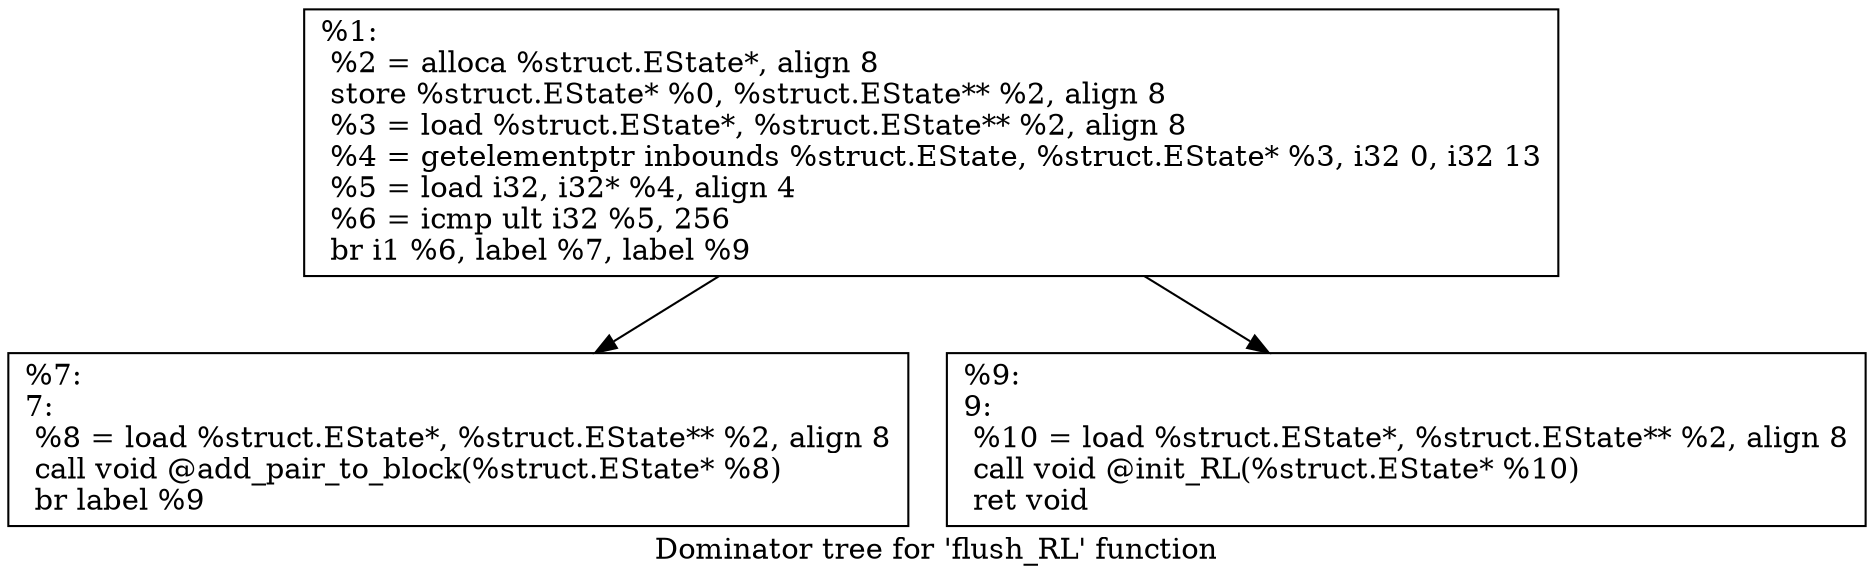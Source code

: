 digraph "Dominator tree for 'flush_RL' function" {
	label="Dominator tree for 'flush_RL' function";

	Node0xb69090 [shape=record,label="{%1:\l  %2 = alloca %struct.EState*, align 8\l  store %struct.EState* %0, %struct.EState** %2, align 8\l  %3 = load %struct.EState*, %struct.EState** %2, align 8\l  %4 = getelementptr inbounds %struct.EState, %struct.EState* %3, i32 0, i32 13\l  %5 = load i32, i32* %4, align 4\l  %6 = icmp ult i32 %5, 256\l  br i1 %6, label %7, label %9\l}"];
	Node0xb69090 -> Node0xe45b50;
	Node0xb69090 -> Node0xdc0c70;
	Node0xe45b50 [shape=record,label="{%7:\l7:                                                \l  %8 = load %struct.EState*, %struct.EState** %2, align 8\l  call void @add_pair_to_block(%struct.EState* %8)\l  br label %9\l}"];
	Node0xdc0c70 [shape=record,label="{%9:\l9:                                                \l  %10 = load %struct.EState*, %struct.EState** %2, align 8\l  call void @init_RL(%struct.EState* %10)\l  ret void\l}"];
}
